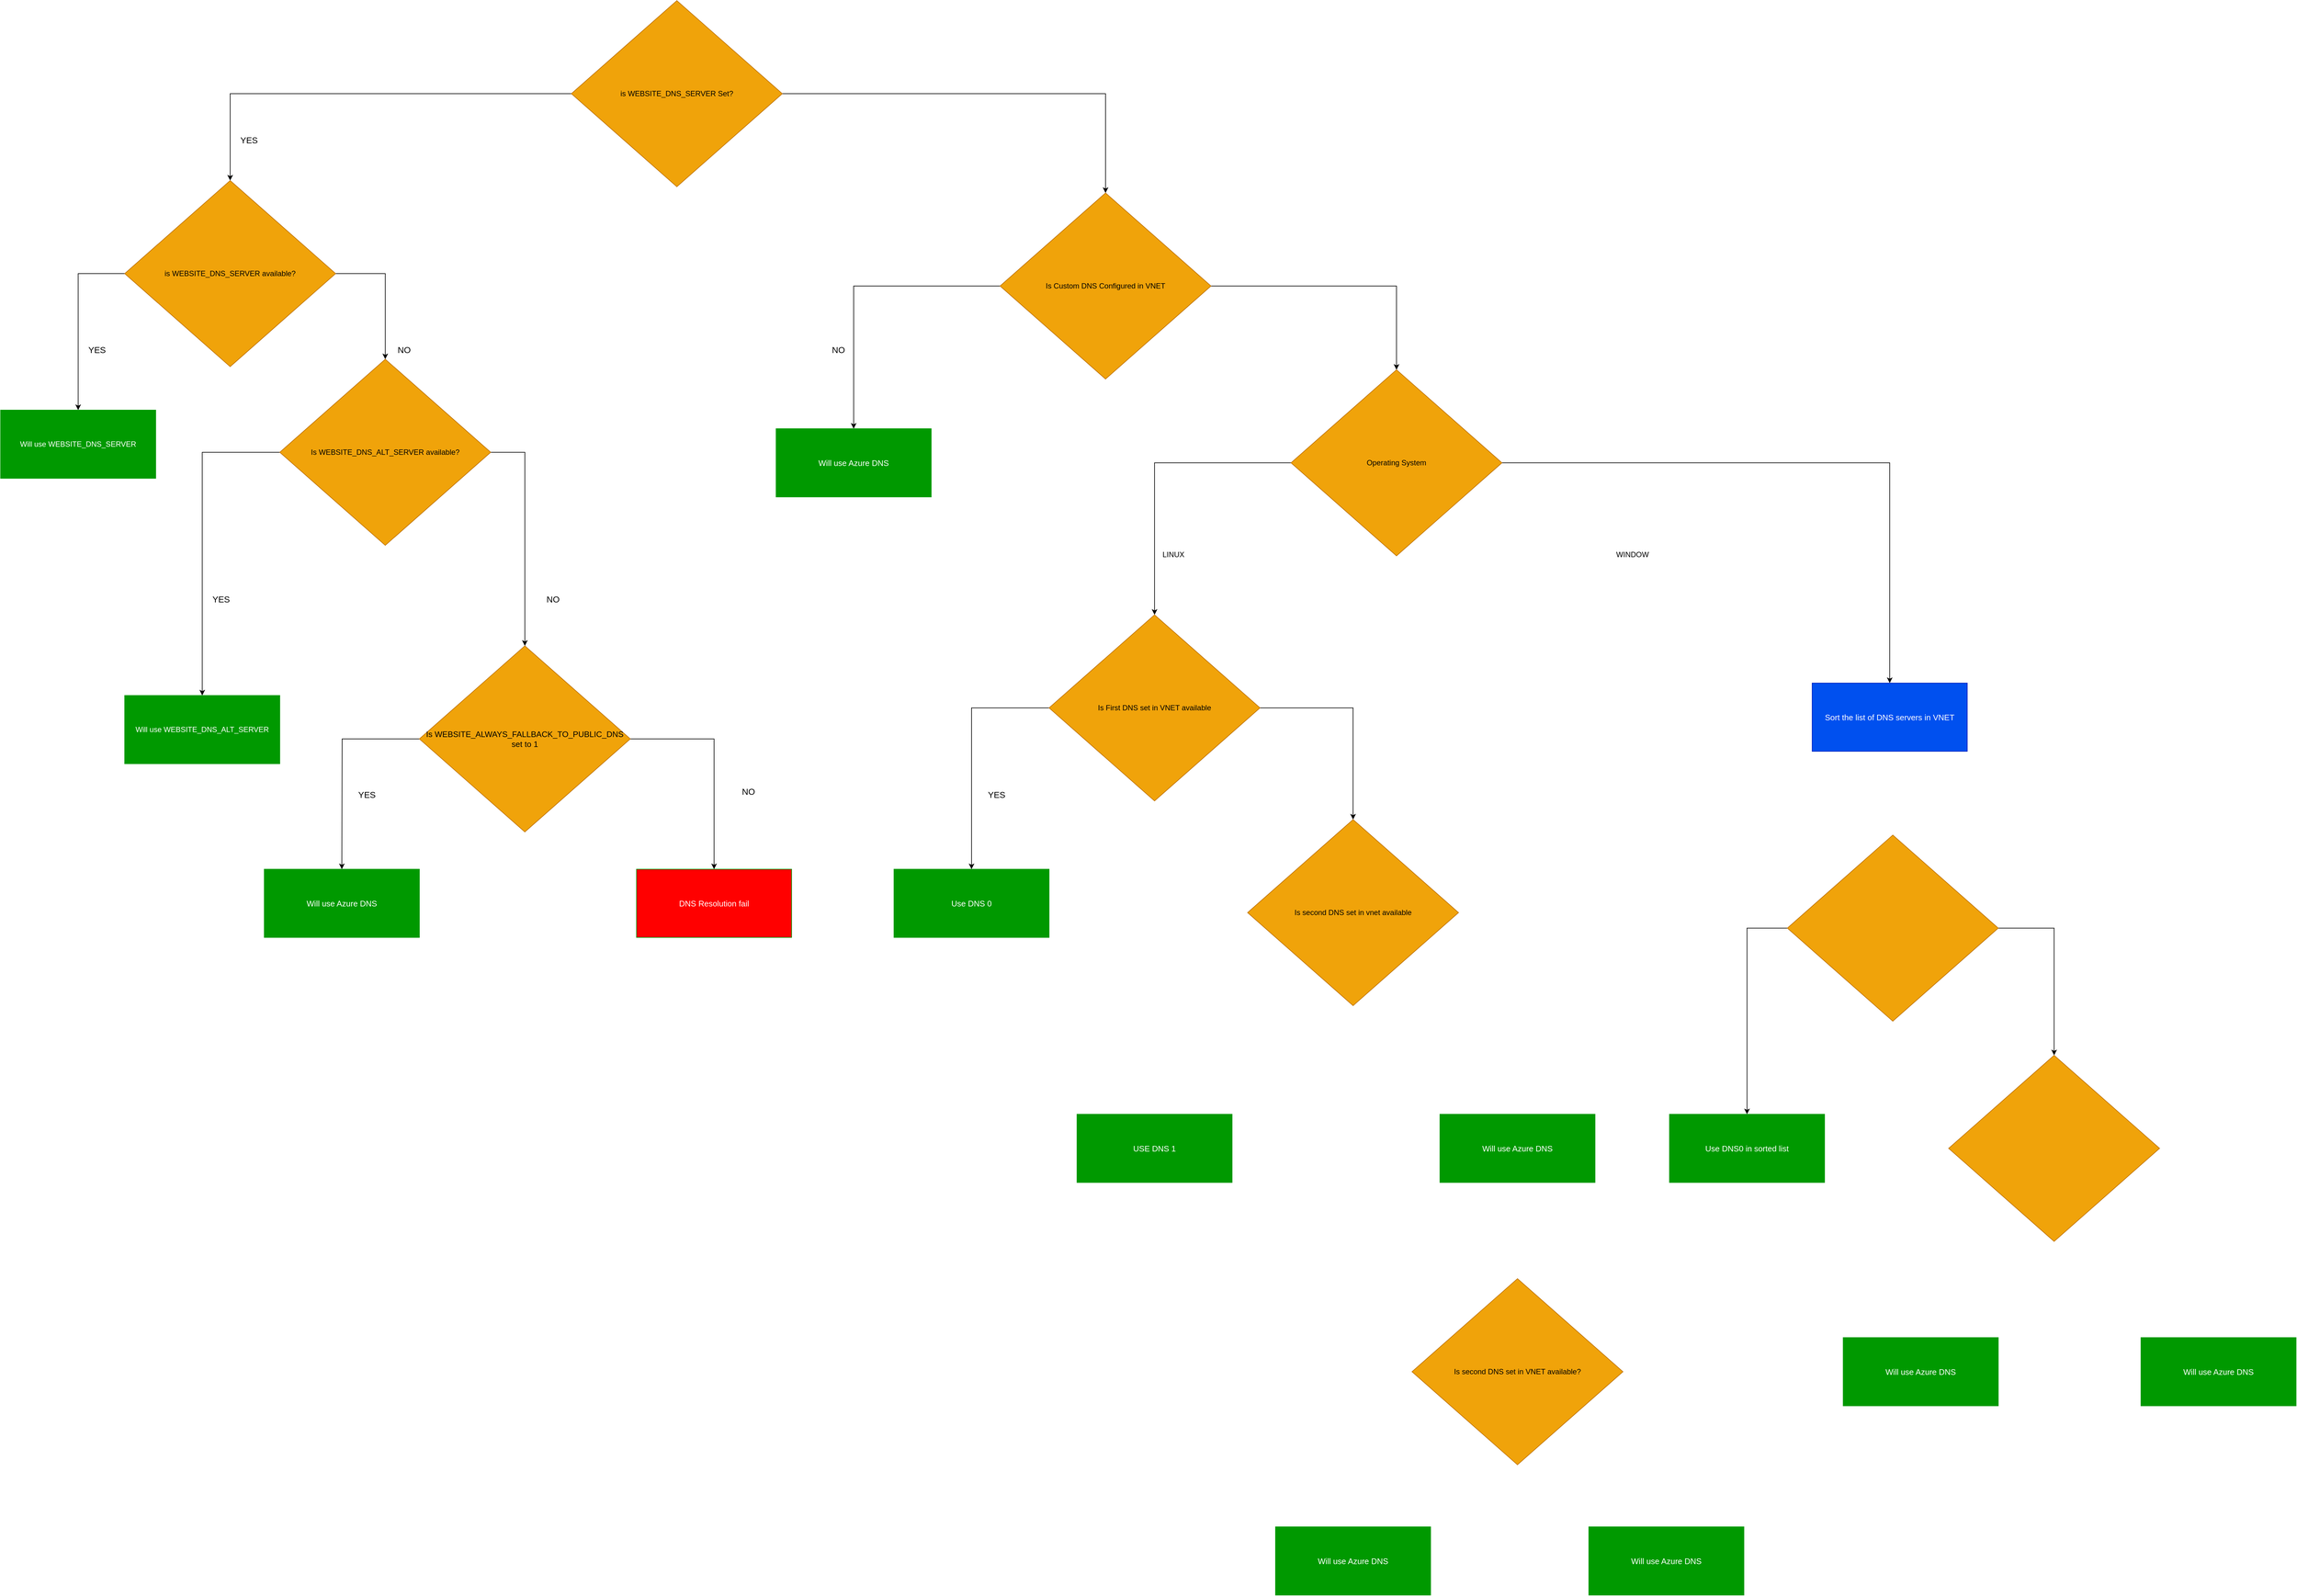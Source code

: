 <mxfile version="22.0.6" type="github">
  <diagram name="Page-1" id="8ncIQd4EsON66UXEjGX-">
    <mxGraphModel dx="2088" dy="1138" grid="1" gridSize="10" guides="1" tooltips="1" connect="1" arrows="1" fold="1" page="1" pageScale="1" pageWidth="4681" pageHeight="3300" math="0" shadow="0">
      <root>
        <mxCell id="0" />
        <mxCell id="1" parent="0" />
        <mxCell id="nsrOeiSxjgedOIbC0Rzh-17" style="edgeStyle=orthogonalEdgeStyle;rounded=0;orthogonalLoop=1;jettySize=auto;html=1;entryX=0.5;entryY=0;entryDx=0;entryDy=0;" edge="1" parent="1" source="nsrOeiSxjgedOIbC0Rzh-1" target="nsrOeiSxjgedOIbC0Rzh-3">
          <mxGeometry relative="1" as="geometry" />
        </mxCell>
        <mxCell id="nsrOeiSxjgedOIbC0Rzh-18" style="edgeStyle=orthogonalEdgeStyle;rounded=0;orthogonalLoop=1;jettySize=auto;html=1;entryX=0.5;entryY=0;entryDx=0;entryDy=0;" edge="1" parent="1" target="nsrOeiSxjgedOIbC0Rzh-2">
          <mxGeometry relative="1" as="geometry">
            <mxPoint x="1312.667" y="180" as="sourcePoint" />
            <mxPoint x="1160" y="280" as="targetPoint" />
            <Array as="points">
              <mxPoint x="760" y="180" />
            </Array>
          </mxGeometry>
        </mxCell>
        <mxCell id="nsrOeiSxjgedOIbC0Rzh-1" value="is WEBSITE_DNS_SERVER Set?" style="rhombus;whiteSpace=wrap;html=1;fillColor=#f0a30a;strokeColor=#BD7000;fontColor=#000000;" vertex="1" parent="1">
          <mxGeometry x="1310" y="30" width="340" height="300" as="geometry" />
        </mxCell>
        <mxCell id="nsrOeiSxjgedOIbC0Rzh-19" style="edgeStyle=orthogonalEdgeStyle;rounded=0;orthogonalLoop=1;jettySize=auto;html=1;entryX=0.5;entryY=0;entryDx=0;entryDy=0;exitX=0;exitY=0.5;exitDx=0;exitDy=0;" edge="1" parent="1" source="nsrOeiSxjgedOIbC0Rzh-2" target="nsrOeiSxjgedOIbC0Rzh-9">
          <mxGeometry relative="1" as="geometry" />
        </mxCell>
        <mxCell id="nsrOeiSxjgedOIbC0Rzh-34" style="edgeStyle=orthogonalEdgeStyle;rounded=0;orthogonalLoop=1;jettySize=auto;html=1;entryX=0.5;entryY=0;entryDx=0;entryDy=0;exitX=1;exitY=0.5;exitDx=0;exitDy=0;" edge="1" parent="1" source="nsrOeiSxjgedOIbC0Rzh-2" target="nsrOeiSxjgedOIbC0Rzh-30">
          <mxGeometry relative="1" as="geometry" />
        </mxCell>
        <mxCell id="nsrOeiSxjgedOIbC0Rzh-2" value="is WEBSITE_DNS_SERVER available?" style="rhombus;whiteSpace=wrap;html=1;fillColor=#f0a30a;strokeColor=#BD7000;fontColor=#000000;" vertex="1" parent="1">
          <mxGeometry x="590" y="320" width="340" height="300" as="geometry" />
        </mxCell>
        <mxCell id="nsrOeiSxjgedOIbC0Rzh-22" style="edgeStyle=orthogonalEdgeStyle;rounded=0;orthogonalLoop=1;jettySize=auto;html=1;entryX=0.5;entryY=0;entryDx=0;entryDy=0;" edge="1" parent="1" source="nsrOeiSxjgedOIbC0Rzh-3" target="nsrOeiSxjgedOIbC0Rzh-21">
          <mxGeometry relative="1" as="geometry" />
        </mxCell>
        <mxCell id="nsrOeiSxjgedOIbC0Rzh-24" style="edgeStyle=orthogonalEdgeStyle;rounded=0;orthogonalLoop=1;jettySize=auto;html=1;entryX=0.5;entryY=0;entryDx=0;entryDy=0;" edge="1" parent="1" source="nsrOeiSxjgedOIbC0Rzh-3" target="nsrOeiSxjgedOIbC0Rzh-5">
          <mxGeometry relative="1" as="geometry" />
        </mxCell>
        <mxCell id="nsrOeiSxjgedOIbC0Rzh-3" value="Is Custom DNS Configured in VNET" style="rhombus;whiteSpace=wrap;html=1;fillColor=#f0a30a;fontColor=#000000;strokeColor=#BD7000;" vertex="1" parent="1">
          <mxGeometry x="2001" y="340" width="340" height="300" as="geometry" />
        </mxCell>
        <mxCell id="nsrOeiSxjgedOIbC0Rzh-14" style="edgeStyle=orthogonalEdgeStyle;rounded=0;orthogonalLoop=1;jettySize=auto;html=1;entryX=0.5;entryY=0;entryDx=0;entryDy=0;exitX=0;exitY=0.5;exitDx=0;exitDy=0;" edge="1" parent="1" source="nsrOeiSxjgedOIbC0Rzh-4">
          <mxGeometry relative="1" as="geometry">
            <mxPoint x="940" y="1430" as="targetPoint" />
          </mxGeometry>
        </mxCell>
        <mxCell id="nsrOeiSxjgedOIbC0Rzh-16" style="edgeStyle=orthogonalEdgeStyle;rounded=0;orthogonalLoop=1;jettySize=auto;html=1;entryX=0.5;entryY=0;entryDx=0;entryDy=0;exitX=1;exitY=0.5;exitDx=0;exitDy=0;" edge="1" parent="1" source="nsrOeiSxjgedOIbC0Rzh-4" target="nsrOeiSxjgedOIbC0Rzh-13">
          <mxGeometry relative="1" as="geometry" />
        </mxCell>
        <mxCell id="nsrOeiSxjgedOIbC0Rzh-4" value="&lt;font style=&quot;font-size: 13px;&quot;&gt;Is WEBSITE_ALWAYS_FALLBACK_TO_PUBLIC_DNS &lt;br&gt;set to 1&lt;/font&gt;" style="rhombus;whiteSpace=wrap;html=1;fillColor=#f0a30a;strokeColor=#BD7000;fontColor=#000000;" vertex="1" parent="1">
          <mxGeometry x="1065" y="1070" width="340" height="300" as="geometry" />
        </mxCell>
        <mxCell id="nsrOeiSxjgedOIbC0Rzh-38" style="edgeStyle=orthogonalEdgeStyle;rounded=0;orthogonalLoop=1;jettySize=auto;html=1;entryX=0.5;entryY=0;entryDx=0;entryDy=0;" edge="1" parent="1" source="nsrOeiSxjgedOIbC0Rzh-5" target="nsrOeiSxjgedOIbC0Rzh-6">
          <mxGeometry relative="1" as="geometry" />
        </mxCell>
        <mxCell id="nsrOeiSxjgedOIbC0Rzh-43" style="edgeStyle=orthogonalEdgeStyle;rounded=0;orthogonalLoop=1;jettySize=auto;html=1;entryX=0.5;entryY=0;entryDx=0;entryDy=0;" edge="1" parent="1" source="nsrOeiSxjgedOIbC0Rzh-5" target="nsrOeiSxjgedOIbC0Rzh-42">
          <mxGeometry relative="1" as="geometry" />
        </mxCell>
        <mxCell id="nsrOeiSxjgedOIbC0Rzh-5" value="Operating System" style="rhombus;whiteSpace=wrap;html=1;fillColor=#f0a30a;fontColor=#000000;strokeColor=#BD7000;" vertex="1" parent="1">
          <mxGeometry x="2470" y="625" width="340" height="300" as="geometry" />
        </mxCell>
        <mxCell id="nsrOeiSxjgedOIbC0Rzh-39" style="edgeStyle=orthogonalEdgeStyle;rounded=0;orthogonalLoop=1;jettySize=auto;html=1;entryX=0.5;entryY=0;entryDx=0;entryDy=0;exitX=0;exitY=0.5;exitDx=0;exitDy=0;" edge="1" parent="1" source="nsrOeiSxjgedOIbC0Rzh-6" target="nsrOeiSxjgedOIbC0Rzh-20">
          <mxGeometry relative="1" as="geometry" />
        </mxCell>
        <mxCell id="nsrOeiSxjgedOIbC0Rzh-40" style="edgeStyle=orthogonalEdgeStyle;rounded=0;orthogonalLoop=1;jettySize=auto;html=1;entryX=0.5;entryY=0;entryDx=0;entryDy=0;exitX=1;exitY=0.5;exitDx=0;exitDy=0;" edge="1" parent="1" source="nsrOeiSxjgedOIbC0Rzh-6" target="nsrOeiSxjgedOIbC0Rzh-37">
          <mxGeometry relative="1" as="geometry" />
        </mxCell>
        <mxCell id="nsrOeiSxjgedOIbC0Rzh-6" value="Is First DNS set in VNET available" style="rhombus;whiteSpace=wrap;html=1;fillColor=#f0a30a;fontColor=#000000;strokeColor=#BD7000;" vertex="1" parent="1">
          <mxGeometry x="2080" y="1020" width="340" height="300" as="geometry" />
        </mxCell>
        <mxCell id="nsrOeiSxjgedOIbC0Rzh-9" value="&lt;font color=&quot;#ffffff&quot;&gt;Will use WEBSITE_DNS_SERVER&lt;/font&gt;" style="rounded=0;whiteSpace=wrap;html=1;fillColor=#009900;strokeColor=#009900;" vertex="1" parent="1">
          <mxGeometry x="390" y="690" width="250" height="110" as="geometry" />
        </mxCell>
        <mxCell id="nsrOeiSxjgedOIbC0Rzh-12" value="&lt;font style=&quot;font-size: 13px;&quot; color=&quot;#ffffff&quot;&gt;Will use Azure DNS&lt;/font&gt;" style="rounded=0;whiteSpace=wrap;html=1;fillColor=#009900;strokeColor=#009900;" vertex="1" parent="1">
          <mxGeometry x="815" y="1430" width="250" height="110" as="geometry" />
        </mxCell>
        <mxCell id="nsrOeiSxjgedOIbC0Rzh-13" value="&lt;font style=&quot;font-size: 13px;&quot; color=&quot;#ffffff&quot;&gt;DNS Resolution fail&lt;/font&gt;" style="rounded=0;whiteSpace=wrap;html=1;fillColor=#FF0000;strokeColor=#009900;" vertex="1" parent="1">
          <mxGeometry x="1415" y="1430" width="250" height="110" as="geometry" />
        </mxCell>
        <mxCell id="nsrOeiSxjgedOIbC0Rzh-20" value="&lt;font style=&quot;font-size: 13px;&quot; color=&quot;#ffffff&quot;&gt;Use DNS 0&lt;/font&gt;" style="rounded=0;whiteSpace=wrap;html=1;fillColor=#009900;strokeColor=#009900;" vertex="1" parent="1">
          <mxGeometry x="1830" y="1430" width="250" height="110" as="geometry" />
        </mxCell>
        <mxCell id="nsrOeiSxjgedOIbC0Rzh-21" value="&lt;font style=&quot;font-size: 13px;&quot; color=&quot;#ffffff&quot;&gt;Will use Azure DNS&lt;/font&gt;" style="rounded=0;whiteSpace=wrap;html=1;fillColor=#009900;strokeColor=#009900;" vertex="1" parent="1">
          <mxGeometry x="1640" y="720" width="250" height="110" as="geometry" />
        </mxCell>
        <mxCell id="nsrOeiSxjgedOIbC0Rzh-23" value="&lt;font style=&quot;font-size: 14px;&quot;&gt;NO&lt;/font&gt;" style="text;html=1;align=center;verticalAlign=middle;resizable=0;points=[];autosize=1;strokeColor=none;fillColor=none;" vertex="1" parent="1">
          <mxGeometry x="1720" y="578" width="40" height="30" as="geometry" />
        </mxCell>
        <mxCell id="nsrOeiSxjgedOIbC0Rzh-25" value="&lt;font style=&quot;font-size: 14px;&quot;&gt;YES&lt;/font&gt;" style="text;html=1;align=center;verticalAlign=middle;resizable=0;points=[];autosize=1;strokeColor=none;fillColor=none;" vertex="1" parent="1">
          <mxGeometry x="765" y="240" width="50" height="30" as="geometry" />
        </mxCell>
        <mxCell id="nsrOeiSxjgedOIbC0Rzh-26" value="&lt;font style=&quot;font-size: 14px;&quot;&gt;YES&lt;/font&gt;" style="text;html=1;align=center;verticalAlign=middle;resizable=0;points=[];autosize=1;strokeColor=none;fillColor=none;" vertex="1" parent="1">
          <mxGeometry x="520" y="578" width="50" height="30" as="geometry" />
        </mxCell>
        <mxCell id="nsrOeiSxjgedOIbC0Rzh-27" value="&lt;font style=&quot;font-size: 14px;&quot;&gt;NO&lt;/font&gt;" style="text;html=1;align=center;verticalAlign=middle;resizable=0;points=[];autosize=1;strokeColor=none;fillColor=none;" vertex="1" parent="1">
          <mxGeometry x="1020" y="578" width="40" height="30" as="geometry" />
        </mxCell>
        <mxCell id="nsrOeiSxjgedOIbC0Rzh-28" value="&lt;font style=&quot;font-size: 14px;&quot;&gt;YES&lt;/font&gt;" style="text;html=1;align=center;verticalAlign=middle;resizable=0;points=[];autosize=1;strokeColor=none;fillColor=none;" vertex="1" parent="1">
          <mxGeometry x="955" y="1295" width="50" height="30" as="geometry" />
        </mxCell>
        <mxCell id="nsrOeiSxjgedOIbC0Rzh-29" value="&lt;font style=&quot;font-size: 14px;&quot;&gt;NO&lt;/font&gt;" style="text;html=1;align=center;verticalAlign=middle;resizable=0;points=[];autosize=1;strokeColor=none;fillColor=none;" vertex="1" parent="1">
          <mxGeometry x="1575" y="1290" width="40" height="30" as="geometry" />
        </mxCell>
        <mxCell id="nsrOeiSxjgedOIbC0Rzh-31" style="edgeStyle=orthogonalEdgeStyle;rounded=0;orthogonalLoop=1;jettySize=auto;html=1;entryX=0.5;entryY=0;entryDx=0;entryDy=0;exitX=1;exitY=0.5;exitDx=0;exitDy=0;" edge="1" parent="1" source="nsrOeiSxjgedOIbC0Rzh-30" target="nsrOeiSxjgedOIbC0Rzh-4">
          <mxGeometry relative="1" as="geometry" />
        </mxCell>
        <mxCell id="nsrOeiSxjgedOIbC0Rzh-33" style="edgeStyle=orthogonalEdgeStyle;rounded=0;orthogonalLoop=1;jettySize=auto;html=1;entryX=0.5;entryY=0;entryDx=0;entryDy=0;exitX=0;exitY=0.5;exitDx=0;exitDy=0;" edge="1" parent="1" source="nsrOeiSxjgedOIbC0Rzh-30" target="nsrOeiSxjgedOIbC0Rzh-32">
          <mxGeometry relative="1" as="geometry" />
        </mxCell>
        <mxCell id="nsrOeiSxjgedOIbC0Rzh-30" value="Is WEBSITE_DNS_ALT_SERVER available?" style="rhombus;whiteSpace=wrap;html=1;fillColor=#f0a30a;strokeColor=#BD7000;fontColor=#000000;" vertex="1" parent="1">
          <mxGeometry x="840" y="608" width="340" height="300" as="geometry" />
        </mxCell>
        <mxCell id="nsrOeiSxjgedOIbC0Rzh-32" value="&lt;font color=&quot;#ffffff&quot;&gt;Will use WEBSITE_DNS_ALT_SERVER&lt;/font&gt;" style="rounded=0;whiteSpace=wrap;html=1;fillColor=#009900;strokeColor=#009900;" vertex="1" parent="1">
          <mxGeometry x="590" y="1150" width="250" height="110" as="geometry" />
        </mxCell>
        <mxCell id="nsrOeiSxjgedOIbC0Rzh-35" value="&lt;font style=&quot;font-size: 14px;&quot;&gt;YES&lt;/font&gt;" style="text;html=1;align=center;verticalAlign=middle;resizable=0;points=[];autosize=1;strokeColor=none;fillColor=none;" vertex="1" parent="1">
          <mxGeometry x="720" y="980" width="50" height="30" as="geometry" />
        </mxCell>
        <mxCell id="nsrOeiSxjgedOIbC0Rzh-36" value="&lt;font style=&quot;font-size: 14px;&quot;&gt;NO&lt;/font&gt;" style="text;html=1;align=center;verticalAlign=middle;resizable=0;points=[];autosize=1;strokeColor=none;fillColor=none;" vertex="1" parent="1">
          <mxGeometry x="1260" y="980" width="40" height="30" as="geometry" />
        </mxCell>
        <mxCell id="nsrOeiSxjgedOIbC0Rzh-37" value="Is second DNS set in vnet available" style="rhombus;whiteSpace=wrap;html=1;fillColor=#f0a30a;fontColor=#000000;strokeColor=#BD7000;" vertex="1" parent="1">
          <mxGeometry x="2400" y="1350" width="340" height="300" as="geometry" />
        </mxCell>
        <mxCell id="nsrOeiSxjgedOIbC0Rzh-41" value="LINUX" style="text;html=1;align=center;verticalAlign=middle;resizable=0;points=[];autosize=1;strokeColor=none;fillColor=none;" vertex="1" parent="1">
          <mxGeometry x="2250" y="908" width="60" height="30" as="geometry" />
        </mxCell>
        <mxCell id="nsrOeiSxjgedOIbC0Rzh-42" value="&lt;font style=&quot;font-size: 13px;&quot; color=&quot;#ffffff&quot;&gt;Sort the list of DNS servers in VNET&lt;/font&gt;" style="rounded=0;whiteSpace=wrap;html=1;fillColor=#0050ef;strokeColor=#001DBC;fontColor=#ffffff;" vertex="1" parent="1">
          <mxGeometry x="3310" y="1130" width="250" height="110" as="geometry" />
        </mxCell>
        <mxCell id="nsrOeiSxjgedOIbC0Rzh-44" value="WINDOW" style="text;html=1;align=center;verticalAlign=middle;resizable=0;points=[];autosize=1;strokeColor=none;fillColor=none;" vertex="1" parent="1">
          <mxGeometry x="2980" y="908" width="80" height="30" as="geometry" />
        </mxCell>
        <mxCell id="nsrOeiSxjgedOIbC0Rzh-51" style="edgeStyle=orthogonalEdgeStyle;rounded=0;orthogonalLoop=1;jettySize=auto;html=1;entryX=0.5;entryY=0;entryDx=0;entryDy=0;exitX=0;exitY=0.5;exitDx=0;exitDy=0;" edge="1" parent="1" source="nsrOeiSxjgedOIbC0Rzh-45" target="nsrOeiSxjgedOIbC0Rzh-46">
          <mxGeometry relative="1" as="geometry" />
        </mxCell>
        <mxCell id="nsrOeiSxjgedOIbC0Rzh-52" style="edgeStyle=orthogonalEdgeStyle;rounded=0;orthogonalLoop=1;jettySize=auto;html=1;entryX=0.5;entryY=0;entryDx=0;entryDy=0;exitX=1;exitY=0.5;exitDx=0;exitDy=0;" edge="1" parent="1" source="nsrOeiSxjgedOIbC0Rzh-45" target="nsrOeiSxjgedOIbC0Rzh-47">
          <mxGeometry relative="1" as="geometry" />
        </mxCell>
        <mxCell id="nsrOeiSxjgedOIbC0Rzh-45" value="" style="rhombus;whiteSpace=wrap;html=1;fillColor=#f0a30a;fontColor=#000000;strokeColor=#BD7000;" vertex="1" parent="1">
          <mxGeometry x="3270" y="1375" width="340" height="300" as="geometry" />
        </mxCell>
        <mxCell id="nsrOeiSxjgedOIbC0Rzh-46" value="&lt;font style=&quot;font-size: 13px;&quot; color=&quot;#ffffff&quot;&gt;Use DNS0 in sorted list&lt;/font&gt;" style="rounded=0;whiteSpace=wrap;html=1;fillColor=#009900;strokeColor=#009900;" vertex="1" parent="1">
          <mxGeometry x="3080" y="1825" width="250" height="110" as="geometry" />
        </mxCell>
        <mxCell id="nsrOeiSxjgedOIbC0Rzh-47" value="" style="rhombus;whiteSpace=wrap;html=1;fillColor=#f0a30a;fontColor=#000000;strokeColor=#BD7000;" vertex="1" parent="1">
          <mxGeometry x="3530" y="1730" width="340" height="300" as="geometry" />
        </mxCell>
        <mxCell id="nsrOeiSxjgedOIbC0Rzh-48" value="&lt;font style=&quot;font-size: 13px;&quot; color=&quot;#ffffff&quot;&gt;Will use Azure DNS&lt;/font&gt;" style="rounded=0;whiteSpace=wrap;html=1;fillColor=#009900;strokeColor=#009900;" vertex="1" parent="1">
          <mxGeometry x="3360" y="2185" width="250" height="110" as="geometry" />
        </mxCell>
        <mxCell id="nsrOeiSxjgedOIbC0Rzh-49" value="&lt;font style=&quot;font-size: 13px;&quot; color=&quot;#ffffff&quot;&gt;Will use Azure DNS&lt;/font&gt;" style="rounded=0;whiteSpace=wrap;html=1;fillColor=#009900;strokeColor=#009900;" vertex="1" parent="1">
          <mxGeometry x="3840" y="2185" width="250" height="110" as="geometry" />
        </mxCell>
        <mxCell id="nsrOeiSxjgedOIbC0Rzh-50" value="&lt;font style=&quot;font-size: 14px;&quot;&gt;YES&lt;/font&gt;" style="text;html=1;align=center;verticalAlign=middle;resizable=0;points=[];autosize=1;strokeColor=none;fillColor=none;" vertex="1" parent="1">
          <mxGeometry x="1970" y="1295" width="50" height="30" as="geometry" />
        </mxCell>
        <mxCell id="nsrOeiSxjgedOIbC0Rzh-53" value="&lt;font style=&quot;font-size: 13px;&quot; color=&quot;#ffffff&quot;&gt;USE DNS 1&lt;/font&gt;" style="rounded=0;whiteSpace=wrap;html=1;fillColor=#009900;strokeColor=#009900;" vertex="1" parent="1">
          <mxGeometry x="2125" y="1825" width="250" height="110" as="geometry" />
        </mxCell>
        <mxCell id="nsrOeiSxjgedOIbC0Rzh-54" value="&lt;font style=&quot;font-size: 13px;&quot; color=&quot;#ffffff&quot;&gt;Will use Azure DNS&lt;/font&gt;" style="rounded=0;whiteSpace=wrap;html=1;fillColor=#009900;strokeColor=#009900;" vertex="1" parent="1">
          <mxGeometry x="2710" y="1825" width="250" height="110" as="geometry" />
        </mxCell>
        <mxCell id="nsrOeiSxjgedOIbC0Rzh-55" value="Is second DNS set in VNET available?" style="rhombus;whiteSpace=wrap;html=1;fillColor=#f0a30a;fontColor=#000000;strokeColor=#BD7000;" vertex="1" parent="1">
          <mxGeometry x="2665" y="2090" width="340" height="300" as="geometry" />
        </mxCell>
        <mxCell id="nsrOeiSxjgedOIbC0Rzh-56" value="&lt;font style=&quot;font-size: 13px;&quot; color=&quot;#ffffff&quot;&gt;Will use Azure DNS&lt;/font&gt;" style="rounded=0;whiteSpace=wrap;html=1;fillColor=#009900;strokeColor=#009900;" vertex="1" parent="1">
          <mxGeometry x="2445" y="2490" width="250" height="110" as="geometry" />
        </mxCell>
        <mxCell id="nsrOeiSxjgedOIbC0Rzh-57" value="&lt;font style=&quot;font-size: 13px;&quot; color=&quot;#ffffff&quot;&gt;Will use Azure DNS&lt;/font&gt;" style="rounded=0;whiteSpace=wrap;html=1;fillColor=#009900;strokeColor=#009900;" vertex="1" parent="1">
          <mxGeometry x="2950" y="2490" width="250" height="110" as="geometry" />
        </mxCell>
      </root>
    </mxGraphModel>
  </diagram>
</mxfile>
